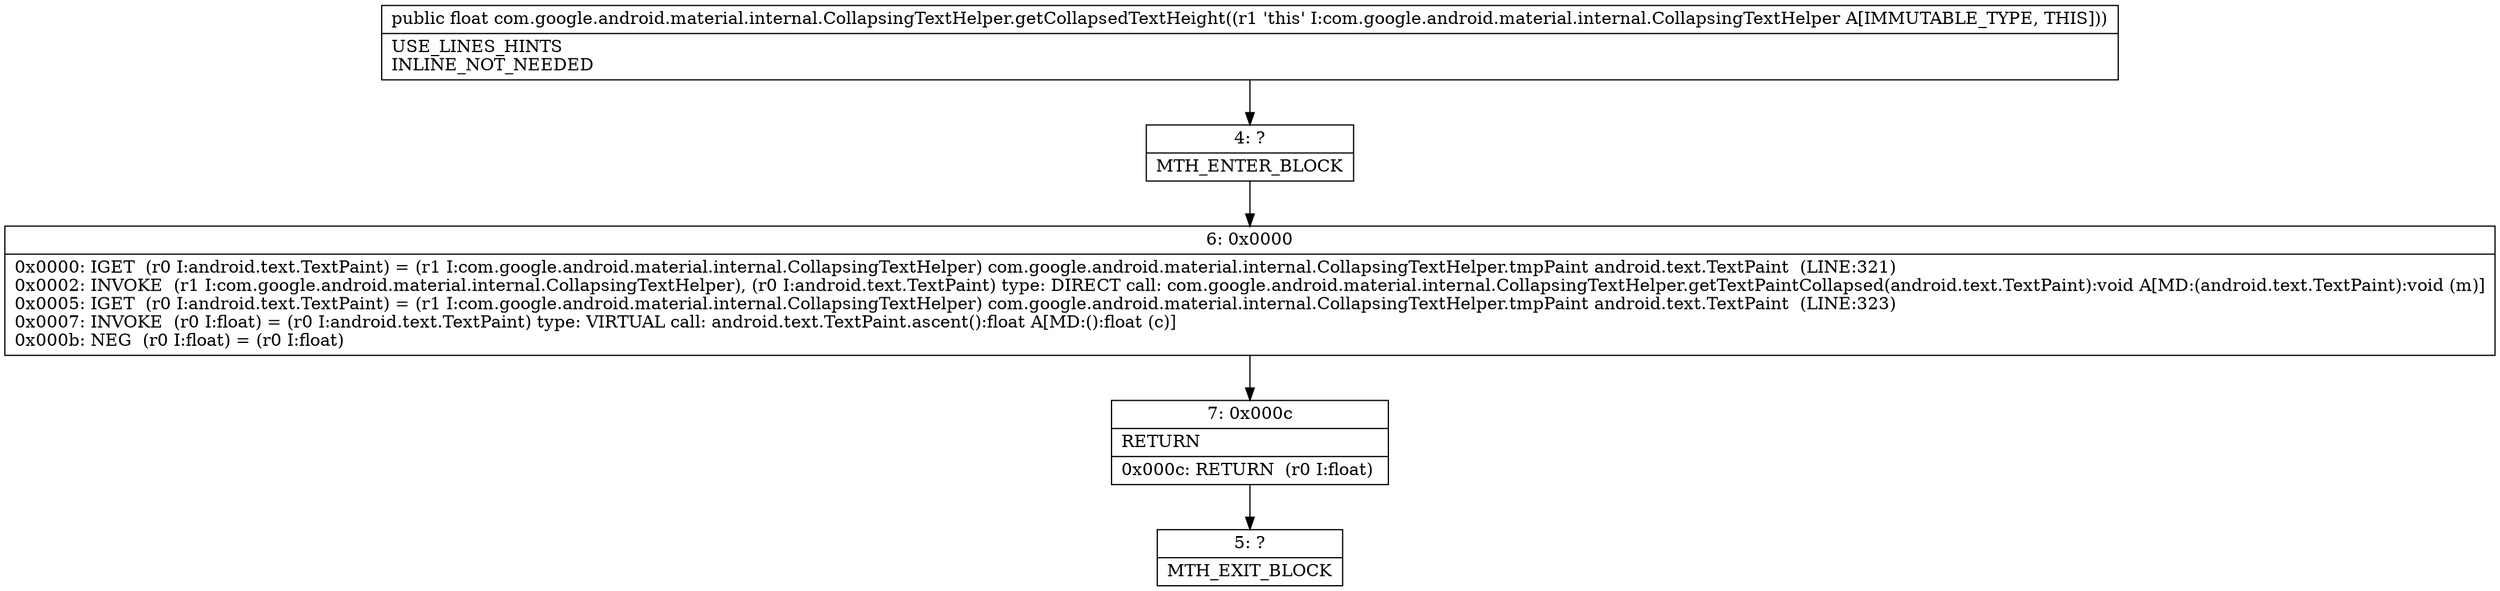 digraph "CFG forcom.google.android.material.internal.CollapsingTextHelper.getCollapsedTextHeight()F" {
Node_4 [shape=record,label="{4\:\ ?|MTH_ENTER_BLOCK\l}"];
Node_6 [shape=record,label="{6\:\ 0x0000|0x0000: IGET  (r0 I:android.text.TextPaint) = (r1 I:com.google.android.material.internal.CollapsingTextHelper) com.google.android.material.internal.CollapsingTextHelper.tmpPaint android.text.TextPaint  (LINE:321)\l0x0002: INVOKE  (r1 I:com.google.android.material.internal.CollapsingTextHelper), (r0 I:android.text.TextPaint) type: DIRECT call: com.google.android.material.internal.CollapsingTextHelper.getTextPaintCollapsed(android.text.TextPaint):void A[MD:(android.text.TextPaint):void (m)]\l0x0005: IGET  (r0 I:android.text.TextPaint) = (r1 I:com.google.android.material.internal.CollapsingTextHelper) com.google.android.material.internal.CollapsingTextHelper.tmpPaint android.text.TextPaint  (LINE:323)\l0x0007: INVOKE  (r0 I:float) = (r0 I:android.text.TextPaint) type: VIRTUAL call: android.text.TextPaint.ascent():float A[MD:():float (c)]\l0x000b: NEG  (r0 I:float) = (r0 I:float) \l}"];
Node_7 [shape=record,label="{7\:\ 0x000c|RETURN\l|0x000c: RETURN  (r0 I:float) \l}"];
Node_5 [shape=record,label="{5\:\ ?|MTH_EXIT_BLOCK\l}"];
MethodNode[shape=record,label="{public float com.google.android.material.internal.CollapsingTextHelper.getCollapsedTextHeight((r1 'this' I:com.google.android.material.internal.CollapsingTextHelper A[IMMUTABLE_TYPE, THIS]))  | USE_LINES_HINTS\lINLINE_NOT_NEEDED\l}"];
MethodNode -> Node_4;Node_4 -> Node_6;
Node_6 -> Node_7;
Node_7 -> Node_5;
}


